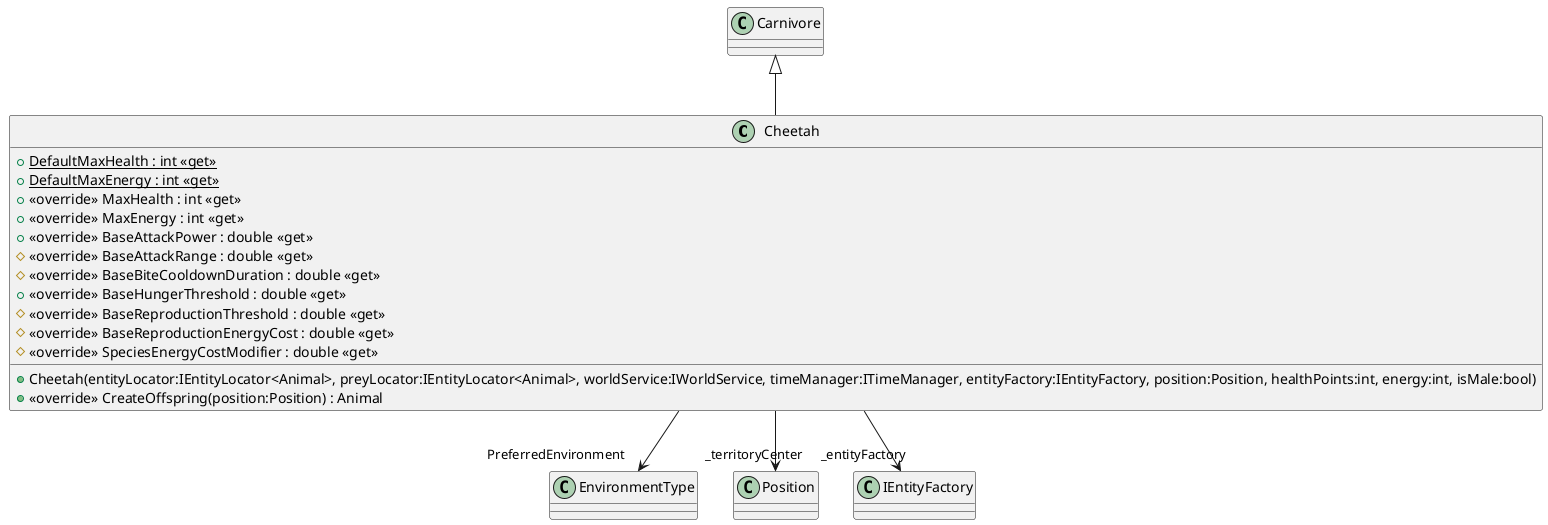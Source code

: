 @startuml
class Cheetah {
    + {static} DefaultMaxHealth : int <<get>>
    + {static} DefaultMaxEnergy : int <<get>>
    + <<override>> MaxHealth : int <<get>>
    + <<override>> MaxEnergy : int <<get>>
    + <<override>> BaseAttackPower : double <<get>>
    # <<override>> BaseAttackRange : double <<get>>
    # <<override>> BaseBiteCooldownDuration : double <<get>>
    + <<override>> BaseHungerThreshold : double <<get>>
    # <<override>> BaseReproductionThreshold : double <<get>>
    # <<override>> BaseReproductionEnergyCost : double <<get>>
    # <<override>> SpeciesEnergyCostModifier : double <<get>>
    + Cheetah(entityLocator:IEntityLocator<Animal>, preyLocator:IEntityLocator<Animal>, worldService:IWorldService, timeManager:ITimeManager, entityFactory:IEntityFactory, position:Position, healthPoints:int, energy:int, isMale:bool)
    + <<override>> CreateOffspring(position:Position) : Animal
}
Carnivore <|-- Cheetah
Cheetah --> "PreferredEnvironment" EnvironmentType
Cheetah --> "_territoryCenter" Position
Cheetah --> "_entityFactory" IEntityFactory
@enduml
